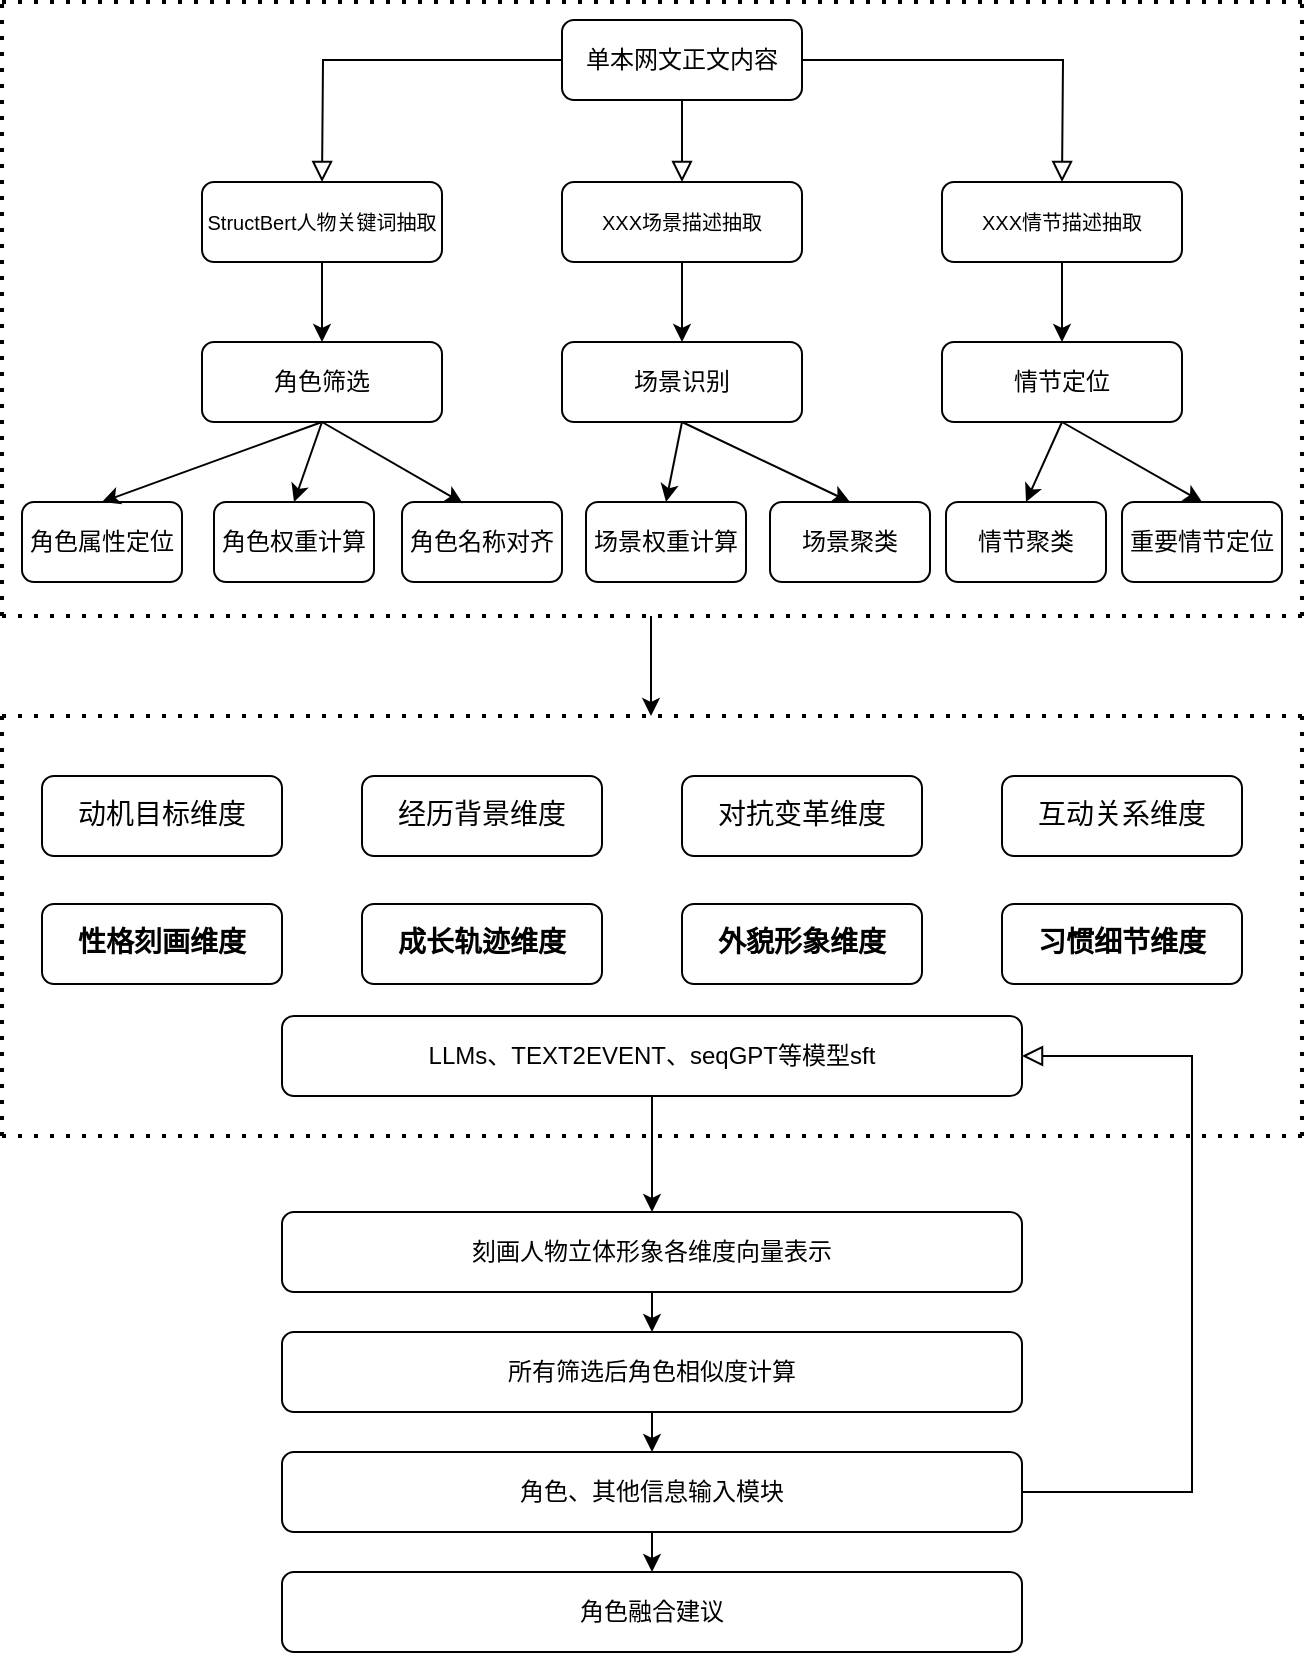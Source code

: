 <mxfile version="24.4.0" type="github">
  <diagram id="C5RBs43oDa-KdzZeNtuy" name="Page-1">
    <mxGraphModel dx="1105" dy="614" grid="1" gridSize="10" guides="1" tooltips="1" connect="1" arrows="1" fold="1" page="1" pageScale="1" pageWidth="827" pageHeight="1169" math="0" shadow="0">
      <root>
        <mxCell id="WIyWlLk6GJQsqaUBKTNV-0" />
        <mxCell id="WIyWlLk6GJQsqaUBKTNV-1" parent="WIyWlLk6GJQsqaUBKTNV-0" />
        <mxCell id="WIyWlLk6GJQsqaUBKTNV-2" value="" style="rounded=0;html=1;jettySize=auto;orthogonalLoop=1;fontSize=11;endArrow=block;endFill=0;endSize=8;strokeWidth=1;shadow=0;labelBackgroundColor=none;edgeStyle=orthogonalEdgeStyle;" parent="WIyWlLk6GJQsqaUBKTNV-1" source="WIyWlLk6GJQsqaUBKTNV-3" edge="1">
          <mxGeometry relative="1" as="geometry">
            <mxPoint x="220" y="133" as="targetPoint" />
          </mxGeometry>
        </mxCell>
        <mxCell id="WIyWlLk6GJQsqaUBKTNV-3" value="单本网文正文内容" style="rounded=1;whiteSpace=wrap;html=1;fontSize=12;glass=0;strokeWidth=1;shadow=0;" parent="WIyWlLk6GJQsqaUBKTNV-1" vertex="1">
          <mxGeometry x="340" y="52" width="120" height="40" as="geometry" />
        </mxCell>
        <mxCell id="mJR7JdLs0RT9bX_tm5gu-2" style="edgeStyle=orthogonalEdgeStyle;rounded=0;orthogonalLoop=1;jettySize=auto;html=1;exitX=0.5;exitY=1;exitDx=0;exitDy=0;entryX=0.5;entryY=0;entryDx=0;entryDy=0;" parent="WIyWlLk6GJQsqaUBKTNV-1" source="WIyWlLk6GJQsqaUBKTNV-7" target="WIyWlLk6GJQsqaUBKTNV-12" edge="1">
          <mxGeometry relative="1" as="geometry" />
        </mxCell>
        <mxCell id="WIyWlLk6GJQsqaUBKTNV-7" value="&lt;p class=&quot;MsoNormal&quot;&gt;&lt;font style=&quot;font-size: 10px;&quot;&gt;StructBert人物关键词抽取&lt;/font&gt;&lt;/p&gt;" style="rounded=1;whiteSpace=wrap;html=1;fontSize=12;glass=0;strokeWidth=1;shadow=0;" parent="WIyWlLk6GJQsqaUBKTNV-1" vertex="1">
          <mxGeometry x="160" y="133" width="120" height="40" as="geometry" />
        </mxCell>
        <mxCell id="WIyWlLk6GJQsqaUBKTNV-11" value="角色属性定位" style="rounded=1;whiteSpace=wrap;html=1;fontSize=12;glass=0;strokeWidth=1;shadow=0;" parent="WIyWlLk6GJQsqaUBKTNV-1" vertex="1">
          <mxGeometry x="70" y="293" width="80" height="40" as="geometry" />
        </mxCell>
        <mxCell id="WIyWlLk6GJQsqaUBKTNV-12" value="角色筛选" style="rounded=1;whiteSpace=wrap;html=1;fontSize=12;glass=0;strokeWidth=1;shadow=0;" parent="WIyWlLk6GJQsqaUBKTNV-1" vertex="1">
          <mxGeometry x="160" y="213" width="120" height="40" as="geometry" />
        </mxCell>
        <mxCell id="mJR7JdLs0RT9bX_tm5gu-5" style="edgeStyle=orthogonalEdgeStyle;rounded=0;orthogonalLoop=1;jettySize=auto;html=1;exitX=0.5;exitY=1;exitDx=0;exitDy=0;entryX=0.5;entryY=0;entryDx=0;entryDy=0;" parent="WIyWlLk6GJQsqaUBKTNV-1" source="mJR7JdLs0RT9bX_tm5gu-6" target="mJR7JdLs0RT9bX_tm5gu-9" edge="1">
          <mxGeometry relative="1" as="geometry" />
        </mxCell>
        <mxCell id="mJR7JdLs0RT9bX_tm5gu-6" value="&lt;p class=&quot;MsoNormal&quot;&gt;&lt;font style=&quot;font-size: 10px;&quot;&gt;XXX场景描述抽取&lt;/font&gt;&lt;/p&gt;" style="rounded=1;whiteSpace=wrap;html=1;fontSize=12;glass=0;strokeWidth=1;shadow=0;" parent="WIyWlLk6GJQsqaUBKTNV-1" vertex="1">
          <mxGeometry x="340" y="133" width="120" height="40" as="geometry" />
        </mxCell>
        <mxCell id="mJR7JdLs0RT9bX_tm5gu-7" value="角色名称对齐" style="rounded=1;whiteSpace=wrap;html=1;fontSize=12;glass=0;strokeWidth=1;shadow=0;" parent="WIyWlLk6GJQsqaUBKTNV-1" vertex="1">
          <mxGeometry x="260" y="293" width="80" height="40" as="geometry" />
        </mxCell>
        <mxCell id="mJR7JdLs0RT9bX_tm5gu-9" value="场景识别" style="rounded=1;whiteSpace=wrap;html=1;fontSize=12;glass=0;strokeWidth=1;shadow=0;" parent="WIyWlLk6GJQsqaUBKTNV-1" vertex="1">
          <mxGeometry x="340" y="213" width="120" height="40" as="geometry" />
        </mxCell>
        <mxCell id="mJR7JdLs0RT9bX_tm5gu-12" value="" style="rounded=0;html=1;jettySize=auto;orthogonalLoop=1;fontSize=11;endArrow=block;endFill=0;endSize=8;strokeWidth=1;shadow=0;labelBackgroundColor=none;edgeStyle=orthogonalEdgeStyle;exitX=0.5;exitY=1;exitDx=0;exitDy=0;entryX=0.5;entryY=0;entryDx=0;entryDy=0;" parent="WIyWlLk6GJQsqaUBKTNV-1" source="WIyWlLk6GJQsqaUBKTNV-3" target="mJR7JdLs0RT9bX_tm5gu-6" edge="1">
          <mxGeometry relative="1" as="geometry">
            <mxPoint x="350" y="73" as="sourcePoint" />
            <mxPoint x="230" y="143" as="targetPoint" />
            <Array as="points">
              <mxPoint x="400" y="123" />
              <mxPoint x="400" y="123" />
            </Array>
          </mxGeometry>
        </mxCell>
        <mxCell id="mJR7JdLs0RT9bX_tm5gu-13" value="" style="rounded=0;html=1;jettySize=auto;orthogonalLoop=1;fontSize=11;endArrow=block;endFill=0;endSize=8;strokeWidth=1;shadow=0;labelBackgroundColor=none;edgeStyle=orthogonalEdgeStyle;exitX=1;exitY=0.5;exitDx=0;exitDy=0;" parent="WIyWlLk6GJQsqaUBKTNV-1" source="WIyWlLk6GJQsqaUBKTNV-3" edge="1">
          <mxGeometry relative="1" as="geometry">
            <mxPoint x="710" y="63" as="sourcePoint" />
            <mxPoint x="590" y="133" as="targetPoint" />
          </mxGeometry>
        </mxCell>
        <mxCell id="mJR7JdLs0RT9bX_tm5gu-14" style="edgeStyle=orthogonalEdgeStyle;rounded=0;orthogonalLoop=1;jettySize=auto;html=1;exitX=0.5;exitY=1;exitDx=0;exitDy=0;entryX=0.5;entryY=0;entryDx=0;entryDy=0;" parent="WIyWlLk6GJQsqaUBKTNV-1" source="mJR7JdLs0RT9bX_tm5gu-15" target="mJR7JdLs0RT9bX_tm5gu-18" edge="1">
          <mxGeometry relative="1" as="geometry" />
        </mxCell>
        <mxCell id="mJR7JdLs0RT9bX_tm5gu-15" value="&lt;p class=&quot;MsoNormal&quot;&gt;&lt;font style=&quot;font-size: 10px;&quot;&gt;XXX情节描述抽取&lt;/font&gt;&lt;/p&gt;" style="rounded=1;whiteSpace=wrap;html=1;fontSize=12;glass=0;strokeWidth=1;shadow=0;" parent="WIyWlLk6GJQsqaUBKTNV-1" vertex="1">
          <mxGeometry x="530" y="133" width="120" height="40" as="geometry" />
        </mxCell>
        <mxCell id="mJR7JdLs0RT9bX_tm5gu-16" value="&lt;p class=&quot;MsoNormal&quot;&gt;&lt;span style=&quot;mso-spacerun:&#39;yes&#39;;font-family:宋体;font-size:10.5pt;&lt;br/&gt;mso-font-kerning:1.0pt;&quot;&gt;动机目标维度&lt;/span&gt;&lt;/p&gt;" style="rounded=1;whiteSpace=wrap;html=1;fontSize=12;glass=0;strokeWidth=1;shadow=0;" parent="WIyWlLk6GJQsqaUBKTNV-1" vertex="1">
          <mxGeometry x="80" y="430" width="120" height="40" as="geometry" />
        </mxCell>
        <mxCell id="mJR7JdLs0RT9bX_tm5gu-18" value="情节定位" style="rounded=1;whiteSpace=wrap;html=1;fontSize=12;glass=0;strokeWidth=1;shadow=0;" parent="WIyWlLk6GJQsqaUBKTNV-1" vertex="1">
          <mxGeometry x="530" y="213" width="120" height="40" as="geometry" />
        </mxCell>
        <mxCell id="xiwa6ENlaoKIlXkBNb6t-0" value="角色权重计算" style="rounded=1;whiteSpace=wrap;html=1;fontSize=12;glass=0;strokeWidth=1;shadow=0;" vertex="1" parent="WIyWlLk6GJQsqaUBKTNV-1">
          <mxGeometry x="166" y="293" width="80" height="40" as="geometry" />
        </mxCell>
        <mxCell id="xiwa6ENlaoKIlXkBNb6t-1" value="&lt;p class=&quot;MsoNormal&quot;&gt;&lt;span style=&quot;mso-spacerun:&#39;yes&#39;;font-family:宋体;font-size:10.5pt;&lt;br/&gt;mso-font-kerning:1.0pt;&quot;&gt;经历背景维度&lt;/span&gt;&lt;/p&gt;" style="rounded=1;whiteSpace=wrap;html=1;fontSize=12;glass=0;strokeWidth=1;shadow=0;" vertex="1" parent="WIyWlLk6GJQsqaUBKTNV-1">
          <mxGeometry x="240" y="430" width="120" height="40" as="geometry" />
        </mxCell>
        <mxCell id="xiwa6ENlaoKIlXkBNb6t-2" value="&lt;p class=&quot;MsoNormal&quot;&gt;&lt;span style=&quot;mso-spacerun:&#39;yes&#39;;font-family:宋体;font-size:10.5pt;&lt;br/&gt;mso-font-kerning:1.0pt;&quot;&gt;对抗变革维度&lt;/span&gt;&lt;/p&gt;" style="rounded=1;whiteSpace=wrap;html=1;fontSize=12;glass=0;strokeWidth=1;shadow=0;" vertex="1" parent="WIyWlLk6GJQsqaUBKTNV-1">
          <mxGeometry x="400" y="430" width="120" height="40" as="geometry" />
        </mxCell>
        <mxCell id="xiwa6ENlaoKIlXkBNb6t-3" value="&lt;p class=&quot;MsoNormal&quot;&gt;&lt;span style=&quot;mso-spacerun:&#39;yes&#39;;font-family:宋体;font-size:10.5pt;&lt;br/&gt;mso-font-kerning:1.0pt;&quot;&gt;互动关系维度&lt;/span&gt;&lt;/p&gt;" style="rounded=1;whiteSpace=wrap;html=1;fontSize=12;glass=0;strokeWidth=1;shadow=0;" vertex="1" parent="WIyWlLk6GJQsqaUBKTNV-1">
          <mxGeometry x="560" y="430" width="120" height="40" as="geometry" />
        </mxCell>
        <mxCell id="xiwa6ENlaoKIlXkBNb6t-4" value="&lt;p class=&quot;MsoNormal&quot;&gt;&lt;b&gt;&lt;span style=&quot;font-family: 宋体; font-size: 10.5pt;&quot;&gt;性格刻画维度&lt;/span&gt;&lt;/b&gt;&lt;/p&gt;" style="rounded=1;whiteSpace=wrap;html=1;fontSize=12;glass=0;strokeWidth=1;shadow=0;" vertex="1" parent="WIyWlLk6GJQsqaUBKTNV-1">
          <mxGeometry x="80" y="494" width="120" height="40" as="geometry" />
        </mxCell>
        <mxCell id="xiwa6ENlaoKIlXkBNb6t-5" value="&lt;p class=&quot;MsoNormal&quot;&gt;&lt;b&gt;&lt;span style=&quot;font-family: 宋体; font-size: 10.5pt;&quot;&gt;成长轨迹维度&lt;/span&gt;&lt;/b&gt;&lt;/p&gt;" style="rounded=1;whiteSpace=wrap;html=1;fontSize=12;glass=0;strokeWidth=1;shadow=0;" vertex="1" parent="WIyWlLk6GJQsqaUBKTNV-1">
          <mxGeometry x="240" y="494" width="120" height="40" as="geometry" />
        </mxCell>
        <mxCell id="xiwa6ENlaoKIlXkBNb6t-6" value="&lt;p class=&quot;MsoNormal&quot;&gt;&lt;b&gt;&lt;span style=&quot;font-family: 宋体; font-size: 10.5pt;&quot;&gt;外貌形象维度&lt;/span&gt;&lt;/b&gt;&lt;/p&gt;" style="rounded=1;whiteSpace=wrap;html=1;fontSize=12;glass=0;strokeWidth=1;shadow=0;" vertex="1" parent="WIyWlLk6GJQsqaUBKTNV-1">
          <mxGeometry x="400" y="494" width="120" height="40" as="geometry" />
        </mxCell>
        <mxCell id="xiwa6ENlaoKIlXkBNb6t-7" value="&lt;p class=&quot;MsoNormal&quot;&gt;&lt;b&gt;&lt;span style=&quot;font-family: 宋体; font-size: 10.5pt;&quot;&gt;习惯细节维度&lt;/span&gt;&lt;/b&gt;&lt;/p&gt;" style="rounded=1;whiteSpace=wrap;html=1;fontSize=12;glass=0;strokeWidth=1;shadow=0;" vertex="1" parent="WIyWlLk6GJQsqaUBKTNV-1">
          <mxGeometry x="560" y="494" width="120" height="40" as="geometry" />
        </mxCell>
        <mxCell id="xiwa6ENlaoKIlXkBNb6t-9" value="场景聚类" style="rounded=1;whiteSpace=wrap;html=1;fontSize=12;glass=0;strokeWidth=1;shadow=0;" vertex="1" parent="WIyWlLk6GJQsqaUBKTNV-1">
          <mxGeometry x="444" y="293" width="80" height="40" as="geometry" />
        </mxCell>
        <mxCell id="xiwa6ENlaoKIlXkBNb6t-10" value="场景权重计算" style="rounded=1;whiteSpace=wrap;html=1;fontSize=12;glass=0;strokeWidth=1;shadow=0;" vertex="1" parent="WIyWlLk6GJQsqaUBKTNV-1">
          <mxGeometry x="352" y="293" width="80" height="40" as="geometry" />
        </mxCell>
        <mxCell id="xiwa6ENlaoKIlXkBNb6t-11" value="情节聚类" style="rounded=1;whiteSpace=wrap;html=1;fontSize=12;glass=0;strokeWidth=1;shadow=0;" vertex="1" parent="WIyWlLk6GJQsqaUBKTNV-1">
          <mxGeometry x="532" y="293" width="80" height="40" as="geometry" />
        </mxCell>
        <mxCell id="xiwa6ENlaoKIlXkBNb6t-13" value="重要情节定位" style="rounded=1;whiteSpace=wrap;html=1;fontSize=12;glass=0;strokeWidth=1;shadow=0;" vertex="1" parent="WIyWlLk6GJQsqaUBKTNV-1">
          <mxGeometry x="620" y="293" width="80" height="40" as="geometry" />
        </mxCell>
        <mxCell id="xiwa6ENlaoKIlXkBNb6t-14" value="" style="endArrow=classic;html=1;rounded=0;entryX=0.38;entryY=0.015;entryDx=0;entryDy=0;entryPerimeter=0;" edge="1" parent="WIyWlLk6GJQsqaUBKTNV-1" target="mJR7JdLs0RT9bX_tm5gu-7">
          <mxGeometry width="50" height="50" relative="1" as="geometry">
            <mxPoint x="220" y="253" as="sourcePoint" />
            <mxPoint x="270" y="203" as="targetPoint" />
          </mxGeometry>
        </mxCell>
        <mxCell id="xiwa6ENlaoKIlXkBNb6t-16" value="" style="endArrow=classic;html=1;rounded=0;exitX=0.5;exitY=1;exitDx=0;exitDy=0;entryX=0.5;entryY=0;entryDx=0;entryDy=0;" edge="1" parent="WIyWlLk6GJQsqaUBKTNV-1" source="mJR7JdLs0RT9bX_tm5gu-9" target="xiwa6ENlaoKIlXkBNb6t-10">
          <mxGeometry width="50" height="50" relative="1" as="geometry">
            <mxPoint x="490" y="453" as="sourcePoint" />
            <mxPoint x="540" y="403" as="targetPoint" />
            <Array as="points" />
          </mxGeometry>
        </mxCell>
        <mxCell id="xiwa6ENlaoKIlXkBNb6t-19" value="" style="endArrow=classic;html=1;rounded=0;exitX=0.5;exitY=1;exitDx=0;exitDy=0;entryX=0.5;entryY=0;entryDx=0;entryDy=0;" edge="1" parent="WIyWlLk6GJQsqaUBKTNV-1" source="mJR7JdLs0RT9bX_tm5gu-9" target="xiwa6ENlaoKIlXkBNb6t-9">
          <mxGeometry width="50" height="50" relative="1" as="geometry">
            <mxPoint x="490" y="453" as="sourcePoint" />
            <mxPoint x="540" y="403" as="targetPoint" />
          </mxGeometry>
        </mxCell>
        <mxCell id="xiwa6ENlaoKIlXkBNb6t-20" value="" style="endArrow=classic;html=1;rounded=0;exitX=0.5;exitY=1;exitDx=0;exitDy=0;entryX=0.5;entryY=0;entryDx=0;entryDy=0;" edge="1" parent="WIyWlLk6GJQsqaUBKTNV-1" source="mJR7JdLs0RT9bX_tm5gu-18" target="xiwa6ENlaoKIlXkBNb6t-11">
          <mxGeometry width="50" height="50" relative="1" as="geometry">
            <mxPoint x="490" y="453" as="sourcePoint" />
            <mxPoint x="540" y="403" as="targetPoint" />
          </mxGeometry>
        </mxCell>
        <mxCell id="xiwa6ENlaoKIlXkBNb6t-21" value="" style="endArrow=classic;html=1;rounded=0;exitX=0.5;exitY=1;exitDx=0;exitDy=0;entryX=0.5;entryY=0;entryDx=0;entryDy=0;" edge="1" parent="WIyWlLk6GJQsqaUBKTNV-1" source="mJR7JdLs0RT9bX_tm5gu-18" target="xiwa6ENlaoKIlXkBNb6t-13">
          <mxGeometry width="50" height="50" relative="1" as="geometry">
            <mxPoint x="490" y="453" as="sourcePoint" />
            <mxPoint x="540" y="403" as="targetPoint" />
          </mxGeometry>
        </mxCell>
        <mxCell id="xiwa6ENlaoKIlXkBNb6t-23" value="" style="endArrow=none;dashed=1;html=1;dashPattern=1 3;strokeWidth=2;rounded=0;" edge="1" parent="WIyWlLk6GJQsqaUBKTNV-1">
          <mxGeometry width="50" height="50" relative="1" as="geometry">
            <mxPoint x="60" y="400" as="sourcePoint" />
            <mxPoint x="710" y="400" as="targetPoint" />
          </mxGeometry>
        </mxCell>
        <mxCell id="xiwa6ENlaoKIlXkBNb6t-24" value="" style="endArrow=none;dashed=1;html=1;dashPattern=1 3;strokeWidth=2;rounded=0;" edge="1" parent="WIyWlLk6GJQsqaUBKTNV-1">
          <mxGeometry width="50" height="50" relative="1" as="geometry">
            <mxPoint x="60" y="610" as="sourcePoint" />
            <mxPoint x="60" y="400" as="targetPoint" />
          </mxGeometry>
        </mxCell>
        <mxCell id="xiwa6ENlaoKIlXkBNb6t-25" value="" style="endArrow=none;dashed=1;html=1;dashPattern=1 3;strokeWidth=2;rounded=0;" edge="1" parent="WIyWlLk6GJQsqaUBKTNV-1">
          <mxGeometry width="50" height="50" relative="1" as="geometry">
            <mxPoint x="60" y="610" as="sourcePoint" />
            <mxPoint x="710" y="610" as="targetPoint" />
          </mxGeometry>
        </mxCell>
        <mxCell id="xiwa6ENlaoKIlXkBNb6t-26" value="" style="endArrow=none;dashed=1;html=1;dashPattern=1 3;strokeWidth=2;rounded=0;" edge="1" parent="WIyWlLk6GJQsqaUBKTNV-1">
          <mxGeometry width="50" height="50" relative="1" as="geometry">
            <mxPoint x="710" y="610" as="sourcePoint" />
            <mxPoint x="710" y="400" as="targetPoint" />
          </mxGeometry>
        </mxCell>
        <mxCell id="xiwa6ENlaoKIlXkBNb6t-27" value="" style="endArrow=classic;html=1;rounded=0;entryX=0.5;entryY=0;entryDx=0;entryDy=0;" edge="1" parent="WIyWlLk6GJQsqaUBKTNV-1" target="WIyWlLk6GJQsqaUBKTNV-11">
          <mxGeometry width="50" height="50" relative="1" as="geometry">
            <mxPoint x="220" y="253" as="sourcePoint" />
            <mxPoint x="480" y="403" as="targetPoint" />
          </mxGeometry>
        </mxCell>
        <mxCell id="xiwa6ENlaoKIlXkBNb6t-29" value="" style="endArrow=classic;html=1;rounded=0;entryX=0.5;entryY=0;entryDx=0;entryDy=0;" edge="1" parent="WIyWlLk6GJQsqaUBKTNV-1" target="xiwa6ENlaoKIlXkBNb6t-0">
          <mxGeometry width="50" height="50" relative="1" as="geometry">
            <mxPoint x="220" y="253" as="sourcePoint" />
            <mxPoint x="480" y="403" as="targetPoint" />
          </mxGeometry>
        </mxCell>
        <mxCell id="xiwa6ENlaoKIlXkBNb6t-30" value="刻画人物立体形象各维度向量表示" style="rounded=1;whiteSpace=wrap;html=1;fontSize=12;glass=0;strokeWidth=1;shadow=0;" vertex="1" parent="WIyWlLk6GJQsqaUBKTNV-1">
          <mxGeometry x="200" y="648" width="370" height="40" as="geometry" />
        </mxCell>
        <mxCell id="xiwa6ENlaoKIlXkBNb6t-31" value="LLMs、TEXT2EVENT、seqGPT等模型sft" style="rounded=1;whiteSpace=wrap;html=1;fontSize=12;glass=0;strokeWidth=1;shadow=0;" vertex="1" parent="WIyWlLk6GJQsqaUBKTNV-1">
          <mxGeometry x="200" y="550" width="370" height="40" as="geometry" />
        </mxCell>
        <mxCell id="xiwa6ENlaoKIlXkBNb6t-33" value="所有筛选后角色相似度计算" style="rounded=1;whiteSpace=wrap;html=1;fontSize=12;glass=0;strokeWidth=1;shadow=0;" vertex="1" parent="WIyWlLk6GJQsqaUBKTNV-1">
          <mxGeometry x="200" y="708" width="370" height="40" as="geometry" />
        </mxCell>
        <mxCell id="xiwa6ENlaoKIlXkBNb6t-34" value="角色、其他信息输入模块" style="rounded=1;whiteSpace=wrap;html=1;fontSize=12;glass=0;strokeWidth=1;shadow=0;" vertex="1" parent="WIyWlLk6GJQsqaUBKTNV-1">
          <mxGeometry x="200" y="768" width="370" height="40" as="geometry" />
        </mxCell>
        <mxCell id="xiwa6ENlaoKIlXkBNb6t-35" value="角色融合建议" style="rounded=1;whiteSpace=wrap;html=1;fontSize=12;glass=0;strokeWidth=1;shadow=0;" vertex="1" parent="WIyWlLk6GJQsqaUBKTNV-1">
          <mxGeometry x="200" y="828" width="370" height="40" as="geometry" />
        </mxCell>
        <mxCell id="xiwa6ENlaoKIlXkBNb6t-37" value="" style="rounded=0;html=1;jettySize=auto;orthogonalLoop=1;fontSize=11;endArrow=block;endFill=0;endSize=8;strokeWidth=1;shadow=0;labelBackgroundColor=none;edgeStyle=orthogonalEdgeStyle;entryX=1;entryY=0.5;entryDx=0;entryDy=0;exitX=1;exitY=0.5;exitDx=0;exitDy=0;" edge="1" parent="WIyWlLk6GJQsqaUBKTNV-1" source="xiwa6ENlaoKIlXkBNb6t-34" target="xiwa6ENlaoKIlXkBNb6t-31">
          <mxGeometry relative="1" as="geometry">
            <mxPoint x="585" y="570" as="targetPoint" />
            <mxPoint x="585" y="788" as="sourcePoint" />
            <Array as="points">
              <mxPoint x="655" y="788" />
              <mxPoint x="655" y="570" />
            </Array>
          </mxGeometry>
        </mxCell>
        <mxCell id="xiwa6ENlaoKIlXkBNb6t-40" value="" style="endArrow=classic;html=1;rounded=0;entryX=0.5;entryY=0;entryDx=0;entryDy=0;exitX=0.5;exitY=1;exitDx=0;exitDy=0;" edge="1" parent="WIyWlLk6GJQsqaUBKTNV-1" source="xiwa6ENlaoKIlXkBNb6t-33" target="xiwa6ENlaoKIlXkBNb6t-34">
          <mxGeometry width="50" height="50" relative="1" as="geometry">
            <mxPoint x="430" y="718" as="sourcePoint" />
            <mxPoint x="480" y="668" as="targetPoint" />
          </mxGeometry>
        </mxCell>
        <mxCell id="xiwa6ENlaoKIlXkBNb6t-41" value="" style="endArrow=classic;html=1;rounded=0;exitX=0.5;exitY=1;exitDx=0;exitDy=0;entryX=0.5;entryY=0;entryDx=0;entryDy=0;" edge="1" parent="WIyWlLk6GJQsqaUBKTNV-1" source="xiwa6ENlaoKIlXkBNb6t-31" target="xiwa6ENlaoKIlXkBNb6t-30">
          <mxGeometry width="50" height="50" relative="1" as="geometry">
            <mxPoint x="430" y="776" as="sourcePoint" />
            <mxPoint x="480" y="726" as="targetPoint" />
          </mxGeometry>
        </mxCell>
        <mxCell id="xiwa6ENlaoKIlXkBNb6t-42" value="" style="endArrow=classic;html=1;rounded=0;entryX=0.5;entryY=0;entryDx=0;entryDy=0;exitX=0.5;exitY=1;exitDx=0;exitDy=0;" edge="1" parent="WIyWlLk6GJQsqaUBKTNV-1" source="xiwa6ENlaoKIlXkBNb6t-30" target="xiwa6ENlaoKIlXkBNb6t-33">
          <mxGeometry width="50" height="50" relative="1" as="geometry">
            <mxPoint x="430" y="718" as="sourcePoint" />
            <mxPoint x="480" y="668" as="targetPoint" />
          </mxGeometry>
        </mxCell>
        <mxCell id="xiwa6ENlaoKIlXkBNb6t-43" value="" style="endArrow=classic;html=1;rounded=0;exitX=0.5;exitY=1;exitDx=0;exitDy=0;entryX=0.5;entryY=0;entryDx=0;entryDy=0;" edge="1" parent="WIyWlLk6GJQsqaUBKTNV-1" source="xiwa6ENlaoKIlXkBNb6t-34" target="xiwa6ENlaoKIlXkBNb6t-35">
          <mxGeometry width="50" height="50" relative="1" as="geometry">
            <mxPoint x="430" y="718" as="sourcePoint" />
            <mxPoint x="480" y="668" as="targetPoint" />
          </mxGeometry>
        </mxCell>
        <mxCell id="xiwa6ENlaoKIlXkBNb6t-45" value="" style="endArrow=none;dashed=1;html=1;dashPattern=1 3;strokeWidth=2;rounded=0;" edge="1" parent="WIyWlLk6GJQsqaUBKTNV-1">
          <mxGeometry width="50" height="50" relative="1" as="geometry">
            <mxPoint x="60" y="350" as="sourcePoint" />
            <mxPoint x="710" y="350" as="targetPoint" />
          </mxGeometry>
        </mxCell>
        <mxCell id="xiwa6ENlaoKIlXkBNb6t-46" value="" style="endArrow=none;dashed=1;html=1;dashPattern=1 3;strokeWidth=2;rounded=0;" edge="1" parent="WIyWlLk6GJQsqaUBKTNV-1">
          <mxGeometry width="50" height="50" relative="1" as="geometry">
            <mxPoint x="60" y="43" as="sourcePoint" />
            <mxPoint x="710" y="43" as="targetPoint" />
          </mxGeometry>
        </mxCell>
        <mxCell id="xiwa6ENlaoKIlXkBNb6t-47" value="" style="endArrow=none;dashed=1;html=1;dashPattern=1 3;strokeWidth=2;rounded=0;" edge="1" parent="WIyWlLk6GJQsqaUBKTNV-1">
          <mxGeometry width="50" height="50" relative="1" as="geometry">
            <mxPoint x="60" y="350" as="sourcePoint" />
            <mxPoint x="60" y="43" as="targetPoint" />
          </mxGeometry>
        </mxCell>
        <mxCell id="xiwa6ENlaoKIlXkBNb6t-48" value="" style="endArrow=none;dashed=1;html=1;dashPattern=1 3;strokeWidth=2;rounded=0;" edge="1" parent="WIyWlLk6GJQsqaUBKTNV-1">
          <mxGeometry width="50" height="50" relative="1" as="geometry">
            <mxPoint x="710" y="350" as="sourcePoint" />
            <mxPoint x="710" y="43" as="targetPoint" />
          </mxGeometry>
        </mxCell>
        <mxCell id="xiwa6ENlaoKIlXkBNb6t-49" value="" style="endArrow=classic;html=1;rounded=0;" edge="1" parent="WIyWlLk6GJQsqaUBKTNV-1">
          <mxGeometry width="50" height="50" relative="1" as="geometry">
            <mxPoint x="384.5" y="350" as="sourcePoint" />
            <mxPoint x="384.5" y="400" as="targetPoint" />
          </mxGeometry>
        </mxCell>
      </root>
    </mxGraphModel>
  </diagram>
</mxfile>
